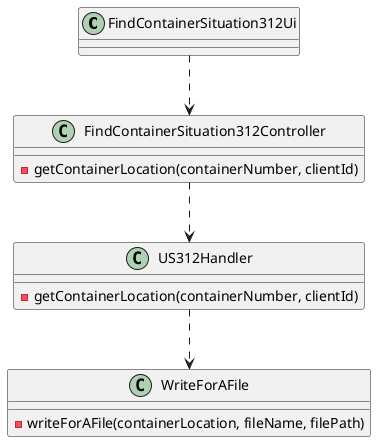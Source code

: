 @startuml
'https://plantuml.com/class-diagram

class FindContainerSituation312Ui {}

class FindContainerSituation312Controller {
-getContainerLocation(containerNumber, clientId)

}

class US312Handler {
-getContainerLocation(containerNumber, clientId)
}

class WriteForAFile{
-writeForAFile(containerLocation, fileName, filePath)
}


FindContainerSituation312Ui ..> FindContainerSituation312Controller
FindContainerSituation312Controller ..> US312Handler
US312Handler ..> WriteForAFile
@enduml